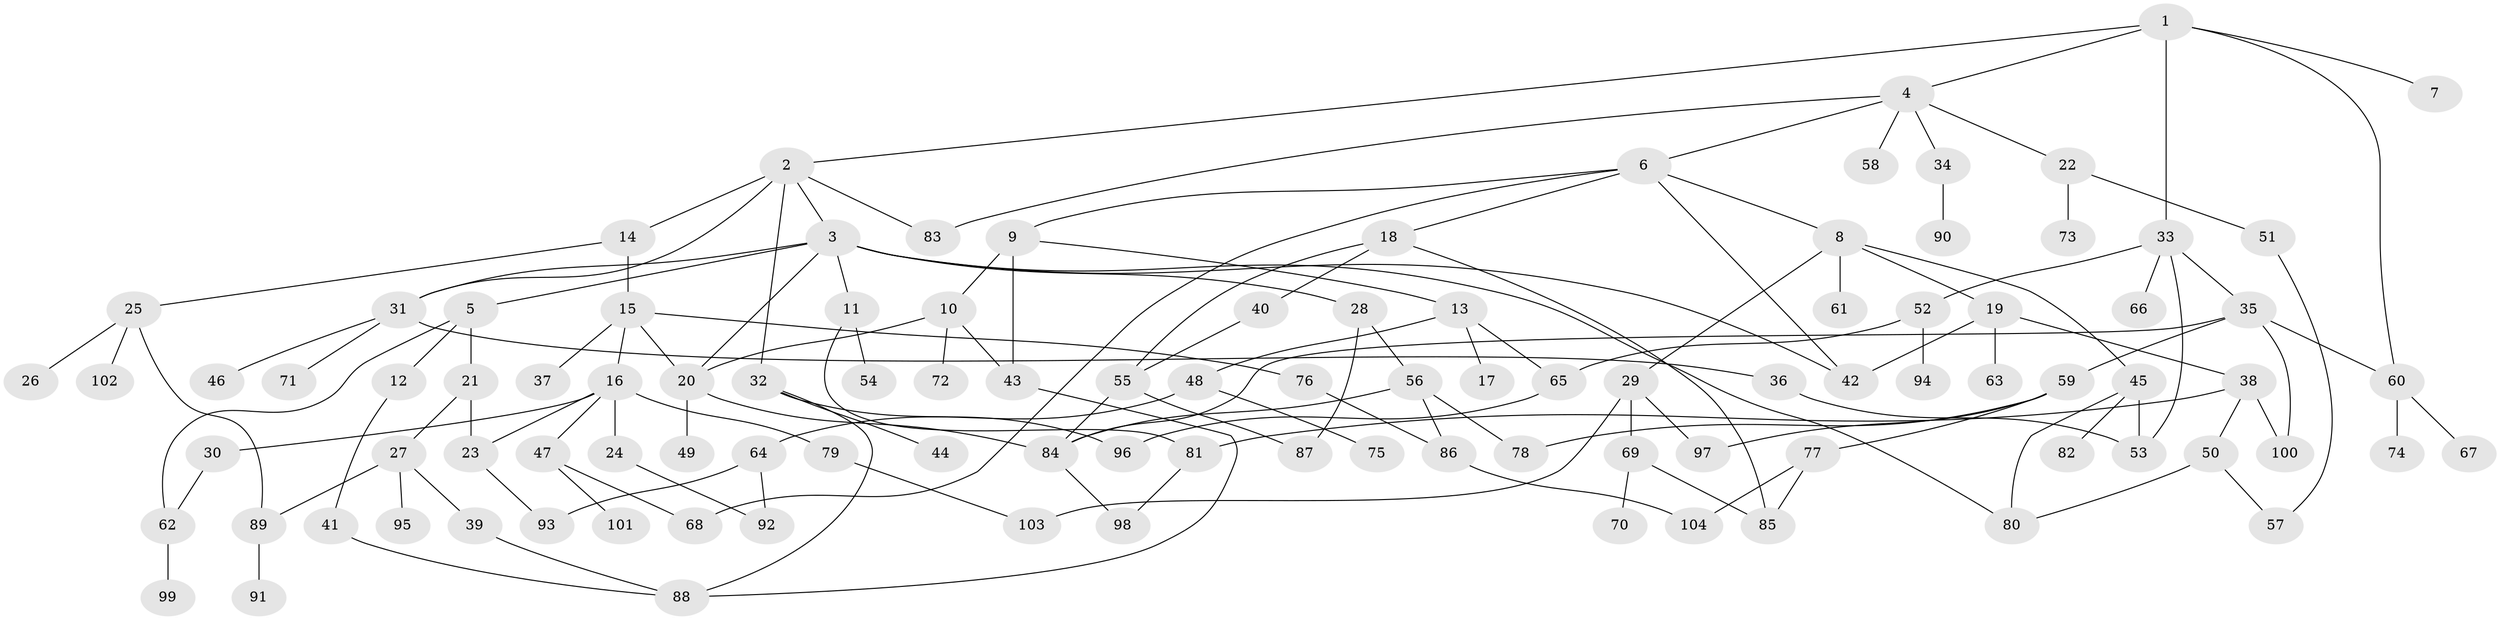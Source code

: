 // coarse degree distribution, {9: 0.027777777777777776, 6: 0.06944444444444445, 4: 0.1388888888888889, 8: 0.013888888888888888, 1: 0.2916666666666667, 2: 0.19444444444444445, 3: 0.20833333333333334, 5: 0.027777777777777776, 7: 0.027777777777777776}
// Generated by graph-tools (version 1.1) at 2025/51/02/27/25 19:51:38]
// undirected, 104 vertices, 142 edges
graph export_dot {
graph [start="1"]
  node [color=gray90,style=filled];
  1;
  2;
  3;
  4;
  5;
  6;
  7;
  8;
  9;
  10;
  11;
  12;
  13;
  14;
  15;
  16;
  17;
  18;
  19;
  20;
  21;
  22;
  23;
  24;
  25;
  26;
  27;
  28;
  29;
  30;
  31;
  32;
  33;
  34;
  35;
  36;
  37;
  38;
  39;
  40;
  41;
  42;
  43;
  44;
  45;
  46;
  47;
  48;
  49;
  50;
  51;
  52;
  53;
  54;
  55;
  56;
  57;
  58;
  59;
  60;
  61;
  62;
  63;
  64;
  65;
  66;
  67;
  68;
  69;
  70;
  71;
  72;
  73;
  74;
  75;
  76;
  77;
  78;
  79;
  80;
  81;
  82;
  83;
  84;
  85;
  86;
  87;
  88;
  89;
  90;
  91;
  92;
  93;
  94;
  95;
  96;
  97;
  98;
  99;
  100;
  101;
  102;
  103;
  104;
  1 -- 2;
  1 -- 4;
  1 -- 7;
  1 -- 33;
  1 -- 60;
  2 -- 3;
  2 -- 14;
  2 -- 31;
  2 -- 32;
  2 -- 83;
  3 -- 5;
  3 -- 11;
  3 -- 28;
  3 -- 42;
  3 -- 80;
  3 -- 31;
  3 -- 20;
  4 -- 6;
  4 -- 22;
  4 -- 34;
  4 -- 58;
  4 -- 83;
  5 -- 12;
  5 -- 21;
  5 -- 62;
  6 -- 8;
  6 -- 9;
  6 -- 18;
  6 -- 42;
  6 -- 68;
  8 -- 19;
  8 -- 29;
  8 -- 45;
  8 -- 61;
  9 -- 10;
  9 -- 13;
  9 -- 43;
  10 -- 20;
  10 -- 72;
  10 -- 43;
  11 -- 54;
  11 -- 81;
  12 -- 41;
  13 -- 17;
  13 -- 48;
  13 -- 65;
  14 -- 15;
  14 -- 25;
  15 -- 16;
  15 -- 37;
  15 -- 76;
  15 -- 20;
  16 -- 24;
  16 -- 30;
  16 -- 47;
  16 -- 79;
  16 -- 23;
  18 -- 40;
  18 -- 85;
  18 -- 55;
  19 -- 38;
  19 -- 63;
  19 -- 42;
  20 -- 49;
  20 -- 84;
  21 -- 23;
  21 -- 27;
  22 -- 51;
  22 -- 73;
  23 -- 93;
  24 -- 92;
  25 -- 26;
  25 -- 89;
  25 -- 102;
  27 -- 39;
  27 -- 95;
  27 -- 89;
  28 -- 56;
  28 -- 87;
  29 -- 69;
  29 -- 97;
  29 -- 103;
  30 -- 62;
  31 -- 36;
  31 -- 46;
  31 -- 71;
  32 -- 44;
  32 -- 88;
  32 -- 96;
  33 -- 35;
  33 -- 52;
  33 -- 66;
  33 -- 53;
  34 -- 90;
  35 -- 59;
  35 -- 60;
  35 -- 84;
  35 -- 100;
  36 -- 53;
  38 -- 50;
  38 -- 81;
  38 -- 100;
  39 -- 88;
  40 -- 55;
  41 -- 88;
  43 -- 88;
  45 -- 53;
  45 -- 80;
  45 -- 82;
  47 -- 68;
  47 -- 101;
  48 -- 64;
  48 -- 75;
  50 -- 57;
  50 -- 80;
  51 -- 57;
  52 -- 65;
  52 -- 94;
  55 -- 84;
  55 -- 87;
  56 -- 86;
  56 -- 84;
  56 -- 78;
  59 -- 77;
  59 -- 78;
  59 -- 97;
  60 -- 67;
  60 -- 74;
  62 -- 99;
  64 -- 92;
  64 -- 93;
  65 -- 96;
  69 -- 70;
  69 -- 85;
  76 -- 86;
  77 -- 85;
  77 -- 104;
  79 -- 103;
  81 -- 98;
  84 -- 98;
  86 -- 104;
  89 -- 91;
}
